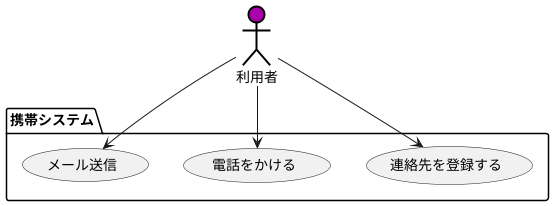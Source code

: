 @startuml ユースケース図
' left to right direction
actor 利用者 #aa00aa;line:black;line.bold;
package 携帯システム {
usecase 連絡先を登録する
usecase 電話をかける
usecase メール送信
}
利用者 --> 連絡先を登録する
利用者 --> 電話をかける
利用者 --> メール送信
@enduml
